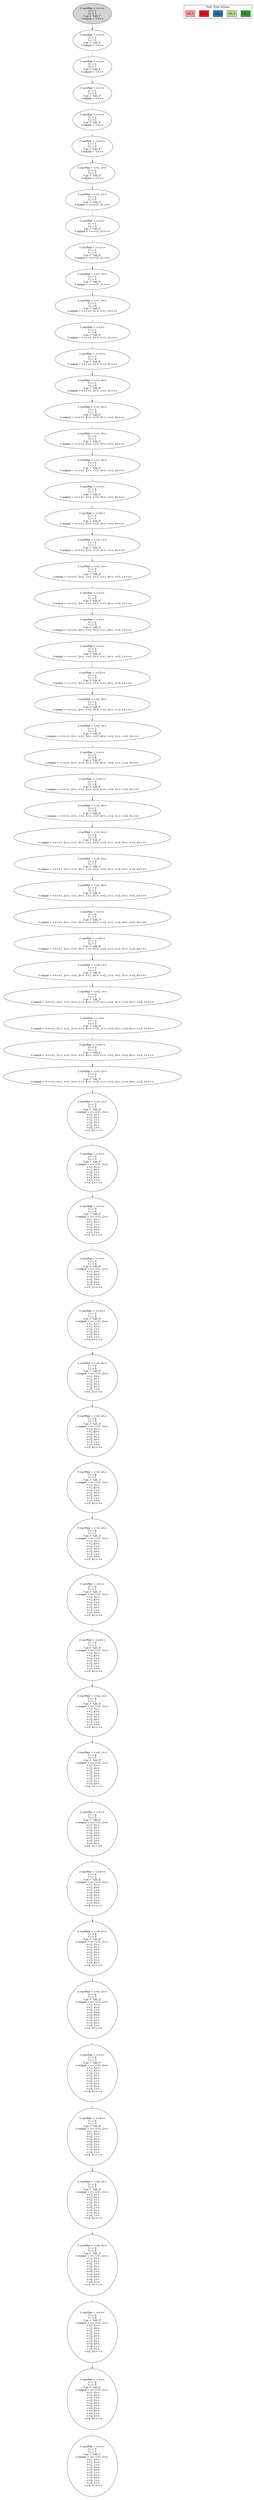 strict digraph DiskGraph {
edge [colorscheme="paired12"]
nodesep=0.35;
subgraph cluster_graph {
color="white";
-2196015305359581326 [label="/\\ currPair = <<>>\n/\\ i = 1\n/\\ j = 1\n/\\ pc = \"Lbl_1\"\n/\\ output = <<>>",style = filled]
-2196015305359581326 -> -6412571670183668486 [label="",color="2",fontcolor="2"];
-6412571670183668486 [label="/\\ currPair = <<>>\n/\\ i = 1\n/\\ j = 1\n/\\ pc = \"Lbl_2\"\n/\\ output = <<>>"];
-6412571670183668486 -> -8301226084237110519 [label="",color="3",fontcolor="3"];
-8301226084237110519 [label="/\\ currPair = <<>>\n/\\ i = 1\n/\\ j = 1\n/\\ pc = \"Lbl_5\"\n/\\ output = <<>>"];
-8301226084237110519 -> 1858821159348949598 [label="",color="4",fontcolor="4"];
1858821159348949598 [label="/\\ currPair = <<>>\n/\\ i = 1\n/\\ j = 2\n/\\ pc = \"Lbl_2\"\n/\\ output = <<>>"];
1858821159348949598 -> -4681049434705411395 [label="",color="3",fontcolor="3"];
-4681049434705411395 [label="/\\ currPair = <<>>\n/\\ i = 1\n/\\ j = 2\n/\\ pc = \"Lbl_3\"\n/\\ output = <<>>"];
-4681049434705411395 -> 333818793159904020 [label="",color="5",fontcolor="5"];
333818793159904020 [label="/\\ currPair = <<1>>\n/\\ i = 1\n/\\ j = 2\n/\\ pc = \"Lbl_4\"\n/\\ output = <<>>"];
333818793159904020 -> 8802956209117112874 [label="",color="6",fontcolor="6"];
8802956209117112874 [label="/\\ currPair = <<1, 2>>\n/\\ i = 1\n/\\ j = 2\n/\\ pc = \"Lbl_5\"\n/\\ output = <<>>"];
8802956209117112874 -> -1944845351889295624 [label="",color="4",fontcolor="4"];
-1944845351889295624 [label="/\\ currPair = <<1, 2>>\n/\\ i = 1\n/\\ j = 3\n/\\ pc = \"Lbl_2\"\n/\\ output = <<<<1, 2>>>>"];
-1944845351889295624 -> 6085313516826442431 [label="",color="3",fontcolor="3"];
6085313516826442431 [label="/\\ currPair = <<>>\n/\\ i = 1\n/\\ j = 3\n/\\ pc = \"Lbl_3\"\n/\\ output = <<<<1, 2>>>>"];
6085313516826442431 -> -7533656831032681603 [label="",color="5",fontcolor="5"];
-7533656831032681603 [label="/\\ currPair = <<1>>\n/\\ i = 1\n/\\ j = 3\n/\\ pc = \"Lbl_4\"\n/\\ output = <<<<1, 2>>>>"];
-7533656831032681603 -> 3416442757066318676 [label="",color="6",fontcolor="6"];
3416442757066318676 [label="/\\ currPair = <<1, 3>>\n/\\ i = 1\n/\\ j = 3\n/\\ pc = \"Lbl_5\"\n/\\ output = <<<<1, 2>>>>"];
3416442757066318676 -> -4247347709605080893 [label="",color="4",fontcolor="4"];
-4247347709605080893 [label="/\\ currPair = <<1, 3>>\n/\\ i = 1\n/\\ j = 4\n/\\ pc = \"Lbl_2\"\n/\\ output = <<<<1, 2>>, <<1, 3>>>>"];
-4247347709605080893 -> 8334616187133326838 [label="",color="3",fontcolor="3"];
8334616187133326838 [label="/\\ currPair = <<>>\n/\\ i = 1\n/\\ j = 4\n/\\ pc = \"Lbl_3\"\n/\\ output = <<<<1, 2>>, <<1, 3>>>>"];
8334616187133326838 -> 8588989287086532889 [label="",color="5",fontcolor="5"];
8588989287086532889 [label="/\\ currPair = <<1>>\n/\\ i = 1\n/\\ j = 4\n/\\ pc = \"Lbl_4\"\n/\\ output = <<<<1, 2>>, <<1, 3>>>>"];
8588989287086532889 -> -5337327673631492583 [label="",color="6",fontcolor="6"];
-5337327673631492583 [label="/\\ currPair = <<1, 4>>\n/\\ i = 1\n/\\ j = 4\n/\\ pc = \"Lbl_5\"\n/\\ output = <<<<1, 2>>, <<1, 3>>>>"];
-5337327673631492583 -> -3641877146382696562 [label="",color="4",fontcolor="4"];
-3641877146382696562 [label="/\\ currPair = <<1, 4>>\n/\\ i = 1\n/\\ j = 5\n/\\ pc = \"Lbl_2\"\n/\\ output = <<<<1, 2>>, <<1, 3>>, <<1, 4>>>>"];
-3641877146382696562 -> -7818164541915077838 [label="",color="3",fontcolor="3"];
-7818164541915077838 [label="/\\ currPair = <<1, 4>>\n/\\ i = 2\n/\\ j = 1\n/\\ pc = \"Lbl_1\"\n/\\ output = <<<<1, 2>>, <<1, 3>>, <<1, 4>>>>"];
-7818164541915077838 -> -1023355451428058888 [label="",color="2",fontcolor="2"];
-1023355451428058888 [label="/\\ currPair = <<1, 4>>\n/\\ i = 2\n/\\ j = 1\n/\\ pc = \"Lbl_2\"\n/\\ output = <<<<1, 2>>, <<1, 3>>, <<1, 4>>>>"];
-1023355451428058888 -> 8858458397976265271 [label="",color="3",fontcolor="3"];
8858458397976265271 [label="/\\ currPair = <<>>\n/\\ i = 2\n/\\ j = 1\n/\\ pc = \"Lbl_3\"\n/\\ output = <<<<1, 2>>, <<1, 3>>, <<1, 4>>>>"];
8858458397976265271 -> -4302420581606766021 [label="",color="5",fontcolor="5"];
-4302420581606766021 [label="/\\ currPair = <<2>>\n/\\ i = 2\n/\\ j = 1\n/\\ pc = \"Lbl_4\"\n/\\ output = <<<<1, 2>>, <<1, 3>>, <<1, 4>>>>"];
-4302420581606766021 -> -5071886011054889973 [label="",color="6",fontcolor="6"];
-5071886011054889973 [label="/\\ currPair = <<2, 1>>\n/\\ i = 2\n/\\ j = 1\n/\\ pc = \"Lbl_5\"\n/\\ output = <<<<1, 2>>, <<1, 3>>, <<1, 4>>>>"];
-5071886011054889973 -> -2474427903817042319 [label="",color="4",fontcolor="4"];
-2474427903817042319 [label="/\\ currPair = <<2, 1>>\n/\\ i = 2\n/\\ j = 2\n/\\ pc = \"Lbl_2\"\n/\\ output = <<<<1, 2>>, <<1, 3>>, <<1, 4>>, <<2, 1>>>>"];
-2474427903817042319 -> 3577295649391348014 [label="",color="3",fontcolor="3"];
3577295649391348014 [label="/\\ currPair = <<>>\n/\\ i = 2\n/\\ j = 2\n/\\ pc = \"Lbl_5\"\n/\\ output = <<<<1, 2>>, <<1, 3>>, <<1, 4>>, <<2, 1>>>>"];
3577295649391348014 -> 2487931878262512046 [label="",color="4",fontcolor="4"];
2487931878262512046 [label="/\\ currPair = <<>>\n/\\ i = 2\n/\\ j = 3\n/\\ pc = \"Lbl_2\"\n/\\ output = <<<<1, 2>>, <<1, 3>>, <<1, 4>>, <<2, 1>>>>"];
2487931878262512046 -> 553790747400499559 [label="",color="3",fontcolor="3"];
553790747400499559 [label="/\\ currPair = <<>>\n/\\ i = 2\n/\\ j = 3\n/\\ pc = \"Lbl_3\"\n/\\ output = <<<<1, 2>>, <<1, 3>>, <<1, 4>>, <<2, 1>>>>"];
553790747400499559 -> 259837104556782830 [label="",color="5",fontcolor="5"];
259837104556782830 [label="/\\ currPair = <<2>>\n/\\ i = 2\n/\\ j = 3\n/\\ pc = \"Lbl_4\"\n/\\ output = <<<<1, 2>>, <<1, 3>>, <<1, 4>>, <<2, 1>>>>"];
259837104556782830 -> -357095312965839449 [label="",color="6",fontcolor="6"];
-357095312965839449 [label="/\\ currPair = <<2, 3>>\n/\\ i = 2\n/\\ j = 3\n/\\ pc = \"Lbl_5\"\n/\\ output = <<<<1, 2>>, <<1, 3>>, <<1, 4>>, <<2, 1>>>>"];
-357095312965839449 -> 1362424657704003805 [label="",color="4",fontcolor="4"];
1362424657704003805 [label="/\\ currPair = <<2, 3>>\n/\\ i = 2\n/\\ j = 4\n/\\ pc = \"Lbl_2\"\n/\\ output = <<<<1, 2>>, <<1, 3>>, <<1, 4>>, <<2, 1>>, <<2, 3>>>>"];
1362424657704003805 -> -4688832602806478085 [label="",color="3",fontcolor="3"];
-4688832602806478085 [label="/\\ currPair = <<>>\n/\\ i = 2\n/\\ j = 4\n/\\ pc = \"Lbl_3\"\n/\\ output = <<<<1, 2>>, <<1, 3>>, <<1, 4>>, <<2, 1>>, <<2, 3>>>>"];
-4688832602806478085 -> -6700798830516276153 [label="",color="5",fontcolor="5"];
-6700798830516276153 [label="/\\ currPair = <<2>>\n/\\ i = 2\n/\\ j = 4\n/\\ pc = \"Lbl_4\"\n/\\ output = <<<<1, 2>>, <<1, 3>>, <<1, 4>>, <<2, 1>>, <<2, 3>>>>"];
-6700798830516276153 -> 1360955430582932194 [label="",color="6",fontcolor="6"];
1360955430582932194 [label="/\\ currPair = <<2, 4>>\n/\\ i = 2\n/\\ j = 4\n/\\ pc = \"Lbl_5\"\n/\\ output = <<<<1, 2>>, <<1, 3>>, <<1, 4>>, <<2, 1>>, <<2, 3>>>>"];
1360955430582932194 -> -1272605012067085816 [label="",color="4",fontcolor="4"];
-1272605012067085816 [label="/\\ currPair = <<2, 4>>\n/\\ i = 2\n/\\ j = 5\n/\\ pc = \"Lbl_2\"\n/\\ output = <<<<1, 2>>, <<1, 3>>, <<1, 4>>, <<2, 1>>, <<2, 3>>, <<2, 4>>>>"];
-1272605012067085816 -> 3910841967418362693 [label="",color="3",fontcolor="3"];
3910841967418362693 [label="/\\ currPair = <<2, 4>>\n/\\ i = 3\n/\\ j = 1\n/\\ pc = \"Lbl_1\"\n/\\ output = <<<<1, 2>>, <<1, 3>>, <<1, 4>>, <<2, 1>>, <<2, 3>>, <<2, 4>>>>"];
3910841967418362693 -> -5182352187032244937 [label="",color="2",fontcolor="2"];
-5182352187032244937 [label="/\\ currPair = <<2, 4>>\n/\\ i = 3\n/\\ j = 1\n/\\ pc = \"Lbl_2\"\n/\\ output = <<<<1, 2>>, <<1, 3>>, <<1, 4>>, <<2, 1>>, <<2, 3>>, <<2, 4>>>>"];
-5182352187032244937 -> -5408732079287202418 [label="",color="3",fontcolor="3"];
-5408732079287202418 [label="/\\ currPair = <<>>\n/\\ i = 3\n/\\ j = 1\n/\\ pc = \"Lbl_3\"\n/\\ output = <<<<1, 2>>, <<1, 3>>, <<1, 4>>, <<2, 1>>, <<2, 3>>, <<2, 4>>>>"];
-5408732079287202418 -> -8415049094342119720 [label="",color="5",fontcolor="5"];
-8415049094342119720 [label="/\\ currPair = <<3>>\n/\\ i = 3\n/\\ j = 1\n/\\ pc = \"Lbl_4\"\n/\\ output = <<<<1, 2>>, <<1, 3>>, <<1, 4>>, <<2, 1>>, <<2, 3>>, <<2, 4>>>>"];
-8415049094342119720 -> -6490965175491181370 [label="",color="6",fontcolor="6"];
-6490965175491181370 [label="/\\ currPair = <<3, 1>>\n/\\ i = 3\n/\\ j = 1\n/\\ pc = \"Lbl_5\"\n/\\ output = <<<<1, 2>>, <<1, 3>>, <<1, 4>>, <<2, 1>>, <<2, 3>>, <<2, 4>>>>"];
-6490965175491181370 -> -1575911535532927271 [label="",color="4",fontcolor="4"];
-1575911535532927271 [label="/\\ currPair = <<3, 1>>\n/\\ i = 3\n/\\ j = 2\n/\\ pc = \"Lbl_2\"\n/\\ output = <<<<1, 2>>, <<1, 3>>, <<1, 4>>, <<2, 1>>, <<2, 3>>, <<2, 4>>, <<3, 1>>>>"];
-1575911535532927271 -> 7594324373593009294 [label="",color="3",fontcolor="3"];
7594324373593009294 [label="/\\ currPair = <<>>\n/\\ i = 3\n/\\ j = 2\n/\\ pc = \"Lbl_3\"\n/\\ output = <<<<1, 2>>, <<1, 3>>, <<1, 4>>, <<2, 1>>, <<2, 3>>, <<2, 4>>, <<3, 1>>>>"];
7594324373593009294 -> -5190467926438677439 [label="",color="5",fontcolor="5"];
-5190467926438677439 [label="/\\ currPair = <<3>>\n/\\ i = 3\n/\\ j = 2\n/\\ pc = \"Lbl_4\"\n/\\ output = <<<<1, 2>>, <<1, 3>>, <<1, 4>>, <<2, 1>>, <<2, 3>>, <<2, 4>>, <<3, 1>>>>"];
-5190467926438677439 -> -4055508752603054182 [label="",color="6",fontcolor="6"];
-4055508752603054182 [label="/\\ currPair = <<3, 2>>\n/\\ i = 3\n/\\ j = 2\n/\\ pc = \"Lbl_5\"\n/\\ output = <<<<1, 2>>, <<1, 3>>, <<1, 4>>, <<2, 1>>, <<2, 3>>, <<2, 4>>, <<3, 1>>>>"];
-4055508752603054182 -> -2671623814306524229 [label="",color="4",fontcolor="4"];
-2671623814306524229 [label="/\\ currPair = <<3, 2>>\n/\\ i = 3\n/\\ j = 3\n/\\ pc = \"Lbl_2\"\n/\\ output = << <<1, 2>>,\n   <<1, 3>>,\n   <<1, 4>>,\n   <<2, 1>>,\n   <<2, 3>>,\n   <<2, 4>>,\n   <<3, 1>>,\n   <<3, 2>> >>"];
-2671623814306524229 -> 4816990272032974977 [label="",color="3",fontcolor="3"];
4816990272032974977 [label="/\\ currPair = <<>>\n/\\ i = 3\n/\\ j = 3\n/\\ pc = \"Lbl_5\"\n/\\ output = << <<1, 2>>,\n   <<1, 3>>,\n   <<1, 4>>,\n   <<2, 1>>,\n   <<2, 3>>,\n   <<2, 4>>,\n   <<3, 1>>,\n   <<3, 2>> >>"];
4816990272032974977 -> 5350594036390695015 [label="",color="4",fontcolor="4"];
5350594036390695015 [label="/\\ currPair = <<>>\n/\\ i = 3\n/\\ j = 4\n/\\ pc = \"Lbl_2\"\n/\\ output = << <<1, 2>>,\n   <<1, 3>>,\n   <<1, 4>>,\n   <<2, 1>>,\n   <<2, 3>>,\n   <<2, 4>>,\n   <<3, 1>>,\n   <<3, 2>> >>"];
5350594036390695015 -> -5758938967601521618 [label="",color="3",fontcolor="3"];
-5758938967601521618 [label="/\\ currPair = <<>>\n/\\ i = 3\n/\\ j = 4\n/\\ pc = \"Lbl_3\"\n/\\ output = << <<1, 2>>,\n   <<1, 3>>,\n   <<1, 4>>,\n   <<2, 1>>,\n   <<2, 3>>,\n   <<2, 4>>,\n   <<3, 1>>,\n   <<3, 2>> >>"];
-5758938967601521618 -> -368234962258444316 [label="",color="5",fontcolor="5"];
-368234962258444316 [label="/\\ currPair = <<3>>\n/\\ i = 3\n/\\ j = 4\n/\\ pc = \"Lbl_4\"\n/\\ output = << <<1, 2>>,\n   <<1, 3>>,\n   <<1, 4>>,\n   <<2, 1>>,\n   <<2, 3>>,\n   <<2, 4>>,\n   <<3, 1>>,\n   <<3, 2>> >>"];
-368234962258444316 -> -4238788178912117141 [label="",color="6",fontcolor="6"];
-4238788178912117141 [label="/\\ currPair = <<3, 4>>\n/\\ i = 3\n/\\ j = 4\n/\\ pc = \"Lbl_5\"\n/\\ output = << <<1, 2>>,\n   <<1, 3>>,\n   <<1, 4>>,\n   <<2, 1>>,\n   <<2, 3>>,\n   <<2, 4>>,\n   <<3, 1>>,\n   <<3, 2>> >>"];
-4238788178912117141 -> 8772408726715891426 [label="",color="4",fontcolor="4"];
8772408726715891426 [label="/\\ currPair = <<3, 4>>\n/\\ i = 3\n/\\ j = 5\n/\\ pc = \"Lbl_2\"\n/\\ output = << <<1, 2>>,\n   <<1, 3>>,\n   <<1, 4>>,\n   <<2, 1>>,\n   <<2, 3>>,\n   <<2, 4>>,\n   <<3, 1>>,\n   <<3, 2>>,\n   <<3, 4>> >>"];
8772408726715891426 -> -1107765992167410537 [label="",color="3",fontcolor="3"];
-1107765992167410537 [label="/\\ currPair = <<3, 4>>\n/\\ i = 4\n/\\ j = 1\n/\\ pc = \"Lbl_1\"\n/\\ output = << <<1, 2>>,\n   <<1, 3>>,\n   <<1, 4>>,\n   <<2, 1>>,\n   <<2, 3>>,\n   <<2, 4>>,\n   <<3, 1>>,\n   <<3, 2>>,\n   <<3, 4>> >>"];
-1107765992167410537 -> -2452280477068980795 [label="",color="2",fontcolor="2"];
-2452280477068980795 [label="/\\ currPair = <<3, 4>>\n/\\ i = 4\n/\\ j = 1\n/\\ pc = \"Lbl_2\"\n/\\ output = << <<1, 2>>,\n   <<1, 3>>,\n   <<1, 4>>,\n   <<2, 1>>,\n   <<2, 3>>,\n   <<2, 4>>,\n   <<3, 1>>,\n   <<3, 2>>,\n   <<3, 4>> >>"];
-2452280477068980795 -> 920763614198040986 [label="",color="3",fontcolor="3"];
920763614198040986 [label="/\\ currPair = <<>>\n/\\ i = 4\n/\\ j = 1\n/\\ pc = \"Lbl_3\"\n/\\ output = << <<1, 2>>,\n   <<1, 3>>,\n   <<1, 4>>,\n   <<2, 1>>,\n   <<2, 3>>,\n   <<2, 4>>,\n   <<3, 1>>,\n   <<3, 2>>,\n   <<3, 4>> >>"];
920763614198040986 -> 5435699969867698158 [label="",color="5",fontcolor="5"];
5435699969867698158 [label="/\\ currPair = <<4>>\n/\\ i = 4\n/\\ j = 1\n/\\ pc = \"Lbl_4\"\n/\\ output = << <<1, 2>>,\n   <<1, 3>>,\n   <<1, 4>>,\n   <<2, 1>>,\n   <<2, 3>>,\n   <<2, 4>>,\n   <<3, 1>>,\n   <<3, 2>>,\n   <<3, 4>> >>"];
5435699969867698158 -> 5011704407212588797 [label="",color="6",fontcolor="6"];
5011704407212588797 [label="/\\ currPair = <<4, 1>>\n/\\ i = 4\n/\\ j = 1\n/\\ pc = \"Lbl_5\"\n/\\ output = << <<1, 2>>,\n   <<1, 3>>,\n   <<1, 4>>,\n   <<2, 1>>,\n   <<2, 3>>,\n   <<2, 4>>,\n   <<3, 1>>,\n   <<3, 2>>,\n   <<3, 4>> >>"];
5011704407212588797 -> -6553393582586360450 [label="",color="4",fontcolor="4"];
-6553393582586360450 [label="/\\ currPair = <<4, 1>>\n/\\ i = 4\n/\\ j = 2\n/\\ pc = \"Lbl_2\"\n/\\ output = << <<1, 2>>,\n   <<1, 3>>,\n   <<1, 4>>,\n   <<2, 1>>,\n   <<2, 3>>,\n   <<2, 4>>,\n   <<3, 1>>,\n   <<3, 2>>,\n   <<3, 4>>,\n   <<4, 1>> >>"];
-6553393582586360450 -> 7745010531192084722 [label="",color="3",fontcolor="3"];
7745010531192084722 [label="/\\ currPair = <<>>\n/\\ i = 4\n/\\ j = 2\n/\\ pc = \"Lbl_3\"\n/\\ output = << <<1, 2>>,\n   <<1, 3>>,\n   <<1, 4>>,\n   <<2, 1>>,\n   <<2, 3>>,\n   <<2, 4>>,\n   <<3, 1>>,\n   <<3, 2>>,\n   <<3, 4>>,\n   <<4, 1>> >>"];
7745010531192084722 -> 759073186140749593 [label="",color="5",fontcolor="5"];
759073186140749593 [label="/\\ currPair = <<4>>\n/\\ i = 4\n/\\ j = 2\n/\\ pc = \"Lbl_4\"\n/\\ output = << <<1, 2>>,\n   <<1, 3>>,\n   <<1, 4>>,\n   <<2, 1>>,\n   <<2, 3>>,\n   <<2, 4>>,\n   <<3, 1>>,\n   <<3, 2>>,\n   <<3, 4>>,\n   <<4, 1>> >>"];
759073186140749593 -> 4410204447571609985 [label="",color="6",fontcolor="6"];
4410204447571609985 [label="/\\ currPair = <<4, 2>>\n/\\ i = 4\n/\\ j = 2\n/\\ pc = \"Lbl_5\"\n/\\ output = << <<1, 2>>,\n   <<1, 3>>,\n   <<1, 4>>,\n   <<2, 1>>,\n   <<2, 3>>,\n   <<2, 4>>,\n   <<3, 1>>,\n   <<3, 2>>,\n   <<3, 4>>,\n   <<4, 1>> >>"];
4410204447571609985 -> 6121559196254285032 [label="",color="4",fontcolor="4"];
6121559196254285032 [label="/\\ currPair = <<4, 2>>\n/\\ i = 4\n/\\ j = 3\n/\\ pc = \"Lbl_2\"\n/\\ output = << <<1, 2>>,\n   <<1, 3>>,\n   <<1, 4>>,\n   <<2, 1>>,\n   <<2, 3>>,\n   <<2, 4>>,\n   <<3, 1>>,\n   <<3, 2>>,\n   <<3, 4>>,\n   <<4, 1>>,\n   <<4, 2>> >>"];
6121559196254285032 -> 4700122940882465788 [label="",color="3",fontcolor="3"];
4700122940882465788 [label="/\\ currPair = <<>>\n/\\ i = 4\n/\\ j = 3\n/\\ pc = \"Lbl_3\"\n/\\ output = << <<1, 2>>,\n   <<1, 3>>,\n   <<1, 4>>,\n   <<2, 1>>,\n   <<2, 3>>,\n   <<2, 4>>,\n   <<3, 1>>,\n   <<3, 2>>,\n   <<3, 4>>,\n   <<4, 1>>,\n   <<4, 2>> >>"];
4700122940882465788 -> -2501906329711772636 [label="",color="5",fontcolor="5"];
-2501906329711772636 [label="/\\ currPair = <<4>>\n/\\ i = 4\n/\\ j = 3\n/\\ pc = \"Lbl_4\"\n/\\ output = << <<1, 2>>,\n   <<1, 3>>,\n   <<1, 4>>,\n   <<2, 1>>,\n   <<2, 3>>,\n   <<2, 4>>,\n   <<3, 1>>,\n   <<3, 2>>,\n   <<3, 4>>,\n   <<4, 1>>,\n   <<4, 2>> >>"];
-2501906329711772636 -> 7574853505413224551 [label="",color="6",fontcolor="6"];
7574853505413224551 [label="/\\ currPair = <<4, 3>>\n/\\ i = 4\n/\\ j = 3\n/\\ pc = \"Lbl_5\"\n/\\ output = << <<1, 2>>,\n   <<1, 3>>,\n   <<1, 4>>,\n   <<2, 1>>,\n   <<2, 3>>,\n   <<2, 4>>,\n   <<3, 1>>,\n   <<3, 2>>,\n   <<3, 4>>,\n   <<4, 1>>,\n   <<4, 2>> >>"];
7574853505413224551 -> 3373809700121027575 [label="",color="4",fontcolor="4"];
3373809700121027575 [label="/\\ currPair = <<4, 3>>\n/\\ i = 4\n/\\ j = 4\n/\\ pc = \"Lbl_2\"\n/\\ output = << <<1, 2>>,\n   <<1, 3>>,\n   <<1, 4>>,\n   <<2, 1>>,\n   <<2, 3>>,\n   <<2, 4>>,\n   <<3, 1>>,\n   <<3, 2>>,\n   <<3, 4>>,\n   <<4, 1>>,\n   <<4, 2>>,\n   <<4, 3>> >>"];
3373809700121027575 -> 2478167559082074923 [label="",color="3",fontcolor="3"];
2478167559082074923 [label="/\\ currPair = <<>>\n/\\ i = 4\n/\\ j = 4\n/\\ pc = \"Lbl_5\"\n/\\ output = << <<1, 2>>,\n   <<1, 3>>,\n   <<1, 4>>,\n   <<2, 1>>,\n   <<2, 3>>,\n   <<2, 4>>,\n   <<3, 1>>,\n   <<3, 2>>,\n   <<3, 4>>,\n   <<4, 1>>,\n   <<4, 2>>,\n   <<4, 3>> >>"];
2478167559082074923 -> 1603242893920933452 [label="",color="4",fontcolor="4"];
1603242893920933452 [label="/\\ currPair = <<>>\n/\\ i = 4\n/\\ j = 5\n/\\ pc = \"Lbl_2\"\n/\\ output = << <<1, 2>>,\n   <<1, 3>>,\n   <<1, 4>>,\n   <<2, 1>>,\n   <<2, 3>>,\n   <<2, 4>>,\n   <<3, 1>>,\n   <<3, 2>>,\n   <<3, 4>>,\n   <<4, 1>>,\n   <<4, 2>>,\n   <<4, 3>> >>"];
1603242893920933452 -> 508882823605168985 [label="",color="3",fontcolor="3"];
508882823605168985 [label="/\\ currPair = <<>>\n/\\ i = 5\n/\\ j = 1\n/\\ pc = \"Lbl_1\"\n/\\ output = << <<1, 2>>,\n   <<1, 3>>,\n   <<1, 4>>,\n   <<2, 1>>,\n   <<2, 3>>,\n   <<2, 4>>,\n   <<3, 1>>,\n   <<3, 2>>,\n   <<3, 4>>,\n   <<4, 1>>,\n   <<4, 2>>,\n   <<4, 3>> >>"];
{rank = same; -2196015305359581326;}
{rank = same; -6412571670183668486;}
{rank = same; -8301226084237110519;}
{rank = same; 1858821159348949598;}
{rank = same; -4681049434705411395;}
{rank = same; 333818793159904020;}
{rank = same; 8802956209117112874;}
{rank = same; -1944845351889295624;}
{rank = same; 6085313516826442431;}
{rank = same; -7533656831032681603;}
{rank = same; 3416442757066318676;}
{rank = same; -4247347709605080893;}
{rank = same; 8334616187133326838;}
{rank = same; 8588989287086532889;}
{rank = same; -5337327673631492583;}
{rank = same; -3641877146382696562;}
{rank = same; -7818164541915077838;}
{rank = same; -1023355451428058888;}
{rank = same; 8858458397976265271;}
{rank = same; -4302420581606766021;}
{rank = same; -5071886011054889973;}
{rank = same; -2474427903817042319;}
{rank = same; 3577295649391348014;}
{rank = same; 2487931878262512046;}
{rank = same; 553790747400499559;}
{rank = same; 259837104556782830;}
{rank = same; -357095312965839449;}
{rank = same; 1362424657704003805;}
{rank = same; -4688832602806478085;}
{rank = same; -6700798830516276153;}
{rank = same; 1360955430582932194;}
{rank = same; -1272605012067085816;}
{rank = same; 3910841967418362693;}
{rank = same; -5182352187032244937;}
{rank = same; -5408732079287202418;}
{rank = same; -8415049094342119720;}
{rank = same; -6490965175491181370;}
{rank = same; -1575911535532927271;}
{rank = same; 7594324373593009294;}
{rank = same; -5190467926438677439;}
{rank = same; -4055508752603054182;}
{rank = same; -2671623814306524229;}
{rank = same; 4816990272032974977;}
{rank = same; 5350594036390695015;}
{rank = same; -5758938967601521618;}
{rank = same; -368234962258444316;}
{rank = same; -4238788178912117141;}
{rank = same; 8772408726715891426;}
{rank = same; -1107765992167410537;}
{rank = same; -2452280477068980795;}
{rank = same; 920763614198040986;}
{rank = same; 5435699969867698158;}
{rank = same; 5011704407212588797;}
{rank = same; -6553393582586360450;}
{rank = same; 7745010531192084722;}
{rank = same; 759073186140749593;}
{rank = same; 4410204447571609985;}
{rank = same; 6121559196254285032;}
{rank = same; 4700122940882465788;}
{rank = same; -2501906329711772636;}
{rank = same; 7574853505413224551;}
{rank = same; 3373809700121027575;}
{rank = same; 2478167559082074923;}
{rank = same; 1603242893920933452;}
}
subgraph cluster_legend {graph[style=bold];label = "Next State Actions" style="solid"
node [ labeljust="l",colorscheme="paired12",style=filled,shape=record ]
Lbl_5 [label="Lbl_5",fillcolor=4]
Lbl_2 [label="Lbl_2",fillcolor=3]
Lbl_1 [label="Lbl_1",fillcolor=2]
Lbl_4 [label="Lbl_4",fillcolor=6]
Lbl_3 [label="Lbl_3",fillcolor=5]
}}